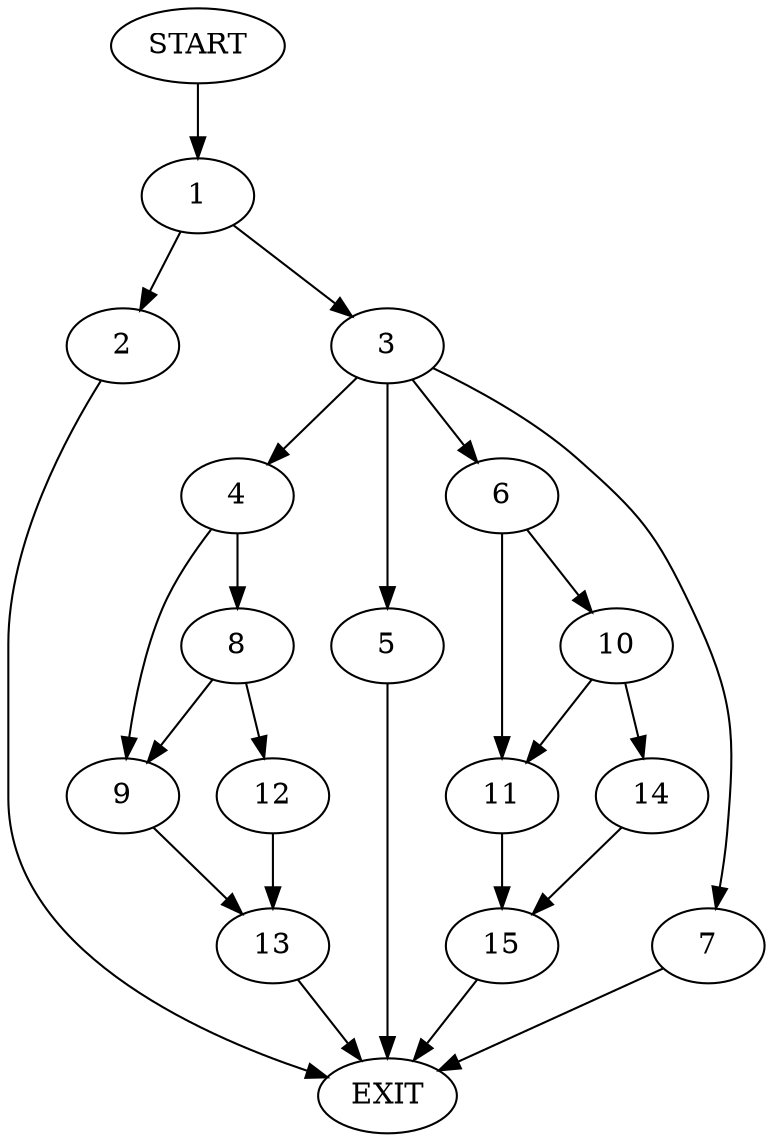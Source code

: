 digraph {
0 [label="START"]
16 [label="EXIT"]
0 -> 1
1 -> 2
1 -> 3
3 -> 4
3 -> 5
3 -> 6
3 -> 7
2 -> 16
4 -> 8
4 -> 9
6 -> 10
6 -> 11
7 -> 16
5 -> 16
8 -> 9
8 -> 12
9 -> 13
12 -> 13
13 -> 16
10 -> 11
10 -> 14
11 -> 15
14 -> 15
15 -> 16
}
